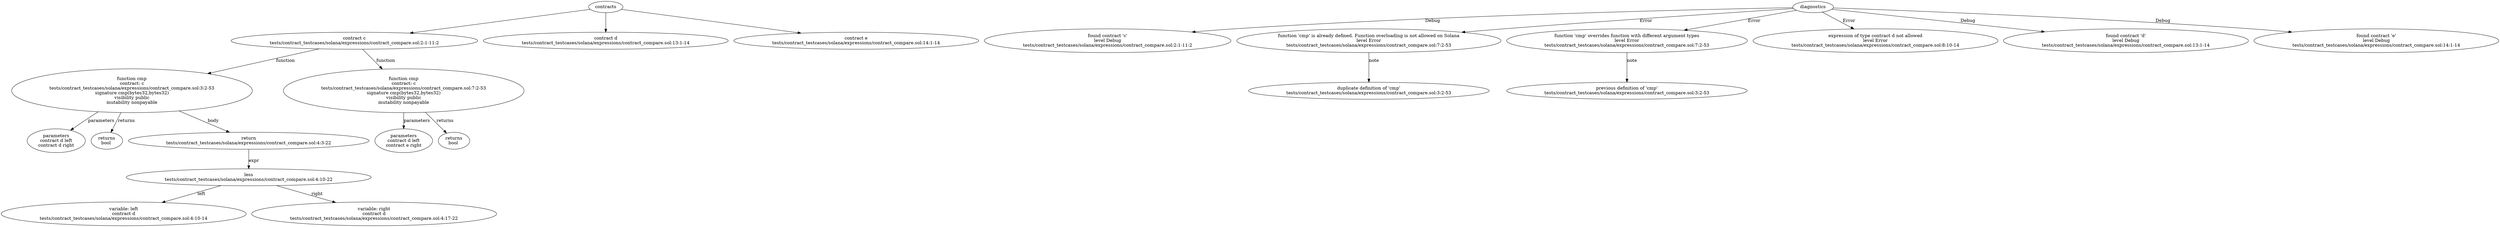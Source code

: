 strict digraph "tests/contract_testcases/solana/expressions/contract_compare.sol" {
	contract [label="contract c\ntests/contract_testcases/solana/expressions/contract_compare.sol:2:1-11:2"]
	cmp [label="function cmp\ncontract: c\ntests/contract_testcases/solana/expressions/contract_compare.sol:3:2-53\nsignature cmp(bytes32,bytes32)\nvisibility public\nmutability nonpayable"]
	parameters [label="parameters\ncontract d left\ncontract d right"]
	returns [label="returns\nbool "]
	return [label="return\ntests/contract_testcases/solana/expressions/contract_compare.sol:4:3-22"]
	less [label="less\ntests/contract_testcases/solana/expressions/contract_compare.sol:4:10-22"]
	variable [label="variable: left\ncontract d\ntests/contract_testcases/solana/expressions/contract_compare.sol:4:10-14"]
	variable_8 [label="variable: right\ncontract d\ntests/contract_testcases/solana/expressions/contract_compare.sol:4:17-22"]
	cmp_9 [label="function cmp\ncontract: c\ntests/contract_testcases/solana/expressions/contract_compare.sol:7:2-53\nsignature cmp(bytes32,bytes32)\nvisibility public\nmutability nonpayable"]
	parameters_10 [label="parameters\ncontract d left\ncontract e right"]
	returns_11 [label="returns\nbool "]
	contract_12 [label="contract d\ntests/contract_testcases/solana/expressions/contract_compare.sol:13:1-14"]
	contract_13 [label="contract e\ntests/contract_testcases/solana/expressions/contract_compare.sol:14:1-14"]
	diagnostic [label="found contract 'c'\nlevel Debug\ntests/contract_testcases/solana/expressions/contract_compare.sol:2:1-11:2"]
	diagnostic_16 [label="function 'cmp' is already defined. Function overloading is not allowed on Solana\nlevel Error\ntests/contract_testcases/solana/expressions/contract_compare.sol:7:2-53"]
	note [label="duplicate definition of 'cmp'\ntests/contract_testcases/solana/expressions/contract_compare.sol:3:2-53"]
	diagnostic_18 [label="function 'cmp' overrides function with different argument types\nlevel Error\ntests/contract_testcases/solana/expressions/contract_compare.sol:7:2-53"]
	note_19 [label="previous definition of 'cmp'\ntests/contract_testcases/solana/expressions/contract_compare.sol:3:2-53"]
	diagnostic_20 [label="expression of type contract d not allowed\nlevel Error\ntests/contract_testcases/solana/expressions/contract_compare.sol:8:10-14"]
	diagnostic_21 [label="found contract 'd'\nlevel Debug\ntests/contract_testcases/solana/expressions/contract_compare.sol:13:1-14"]
	diagnostic_22 [label="found contract 'e'\nlevel Debug\ntests/contract_testcases/solana/expressions/contract_compare.sol:14:1-14"]
	contracts -> contract
	contract -> cmp [label="function"]
	cmp -> parameters [label="parameters"]
	cmp -> returns [label="returns"]
	cmp -> return [label="body"]
	return -> less [label="expr"]
	less -> variable [label="left"]
	less -> variable_8 [label="right"]
	contract -> cmp_9 [label="function"]
	cmp_9 -> parameters_10 [label="parameters"]
	cmp_9 -> returns_11 [label="returns"]
	contracts -> contract_12
	contracts -> contract_13
	diagnostics -> diagnostic [label="Debug"]
	diagnostics -> diagnostic_16 [label="Error"]
	diagnostic_16 -> note [label="note"]
	diagnostics -> diagnostic_18 [label="Error"]
	diagnostic_18 -> note_19 [label="note"]
	diagnostics -> diagnostic_20 [label="Error"]
	diagnostics -> diagnostic_21 [label="Debug"]
	diagnostics -> diagnostic_22 [label="Debug"]
}
